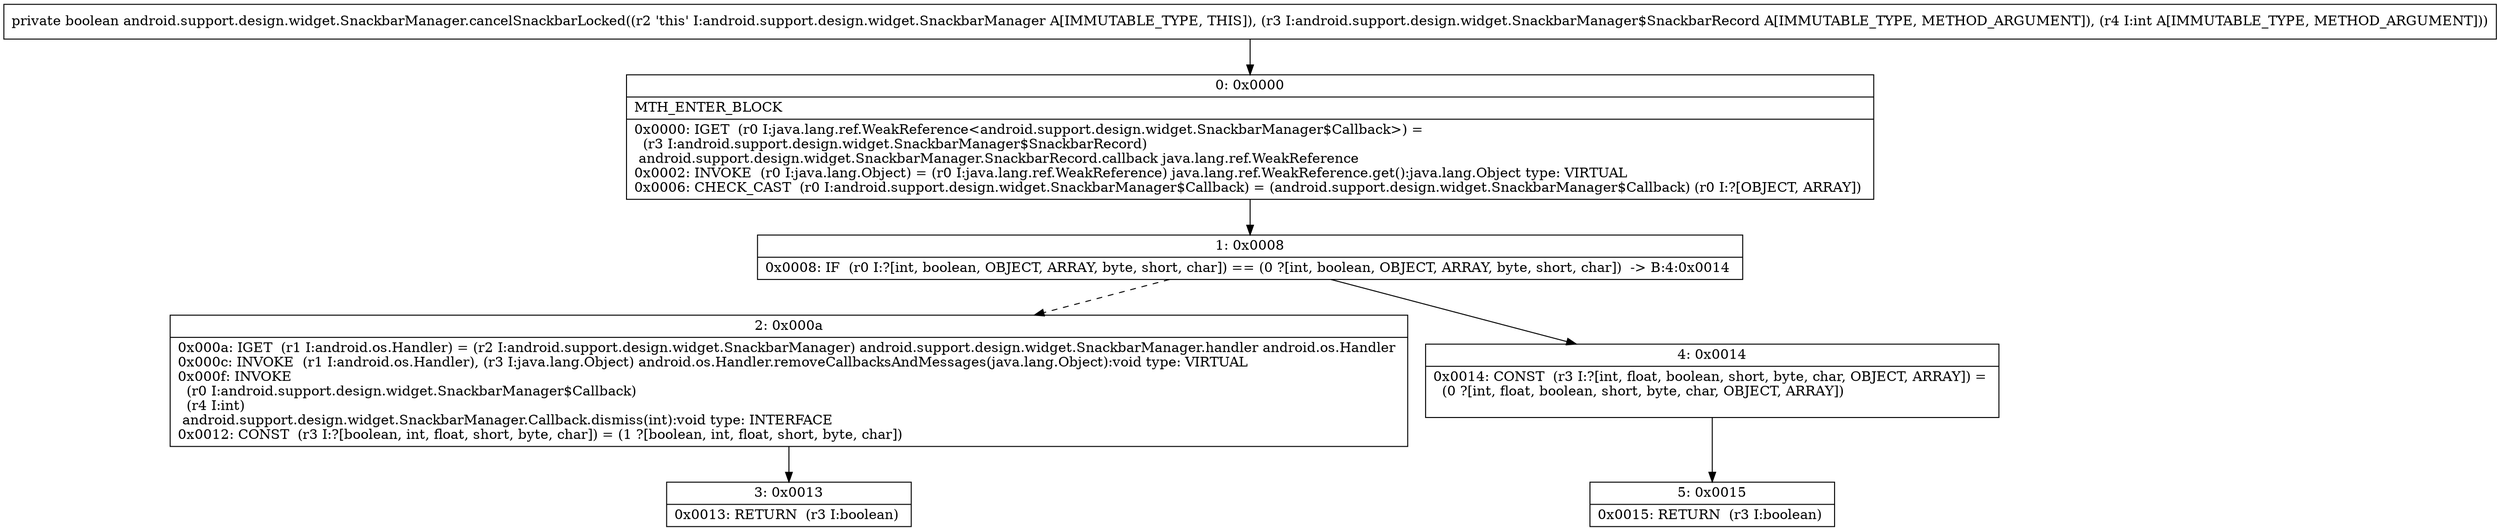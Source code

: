 digraph "CFG forandroid.support.design.widget.SnackbarManager.cancelSnackbarLocked(Landroid\/support\/design\/widget\/SnackbarManager$SnackbarRecord;I)Z" {
Node_0 [shape=record,label="{0\:\ 0x0000|MTH_ENTER_BLOCK\l|0x0000: IGET  (r0 I:java.lang.ref.WeakReference\<android.support.design.widget.SnackbarManager$Callback\>) = \l  (r3 I:android.support.design.widget.SnackbarManager$SnackbarRecord)\l android.support.design.widget.SnackbarManager.SnackbarRecord.callback java.lang.ref.WeakReference \l0x0002: INVOKE  (r0 I:java.lang.Object) = (r0 I:java.lang.ref.WeakReference) java.lang.ref.WeakReference.get():java.lang.Object type: VIRTUAL \l0x0006: CHECK_CAST  (r0 I:android.support.design.widget.SnackbarManager$Callback) = (android.support.design.widget.SnackbarManager$Callback) (r0 I:?[OBJECT, ARRAY]) \l}"];
Node_1 [shape=record,label="{1\:\ 0x0008|0x0008: IF  (r0 I:?[int, boolean, OBJECT, ARRAY, byte, short, char]) == (0 ?[int, boolean, OBJECT, ARRAY, byte, short, char])  \-\> B:4:0x0014 \l}"];
Node_2 [shape=record,label="{2\:\ 0x000a|0x000a: IGET  (r1 I:android.os.Handler) = (r2 I:android.support.design.widget.SnackbarManager) android.support.design.widget.SnackbarManager.handler android.os.Handler \l0x000c: INVOKE  (r1 I:android.os.Handler), (r3 I:java.lang.Object) android.os.Handler.removeCallbacksAndMessages(java.lang.Object):void type: VIRTUAL \l0x000f: INVOKE  \l  (r0 I:android.support.design.widget.SnackbarManager$Callback)\l  (r4 I:int)\l android.support.design.widget.SnackbarManager.Callback.dismiss(int):void type: INTERFACE \l0x0012: CONST  (r3 I:?[boolean, int, float, short, byte, char]) = (1 ?[boolean, int, float, short, byte, char]) \l}"];
Node_3 [shape=record,label="{3\:\ 0x0013|0x0013: RETURN  (r3 I:boolean) \l}"];
Node_4 [shape=record,label="{4\:\ 0x0014|0x0014: CONST  (r3 I:?[int, float, boolean, short, byte, char, OBJECT, ARRAY]) = \l  (0 ?[int, float, boolean, short, byte, char, OBJECT, ARRAY])\l \l}"];
Node_5 [shape=record,label="{5\:\ 0x0015|0x0015: RETURN  (r3 I:boolean) \l}"];
MethodNode[shape=record,label="{private boolean android.support.design.widget.SnackbarManager.cancelSnackbarLocked((r2 'this' I:android.support.design.widget.SnackbarManager A[IMMUTABLE_TYPE, THIS]), (r3 I:android.support.design.widget.SnackbarManager$SnackbarRecord A[IMMUTABLE_TYPE, METHOD_ARGUMENT]), (r4 I:int A[IMMUTABLE_TYPE, METHOD_ARGUMENT])) }"];
MethodNode -> Node_0;
Node_0 -> Node_1;
Node_1 -> Node_2[style=dashed];
Node_1 -> Node_4;
Node_2 -> Node_3;
Node_4 -> Node_5;
}

